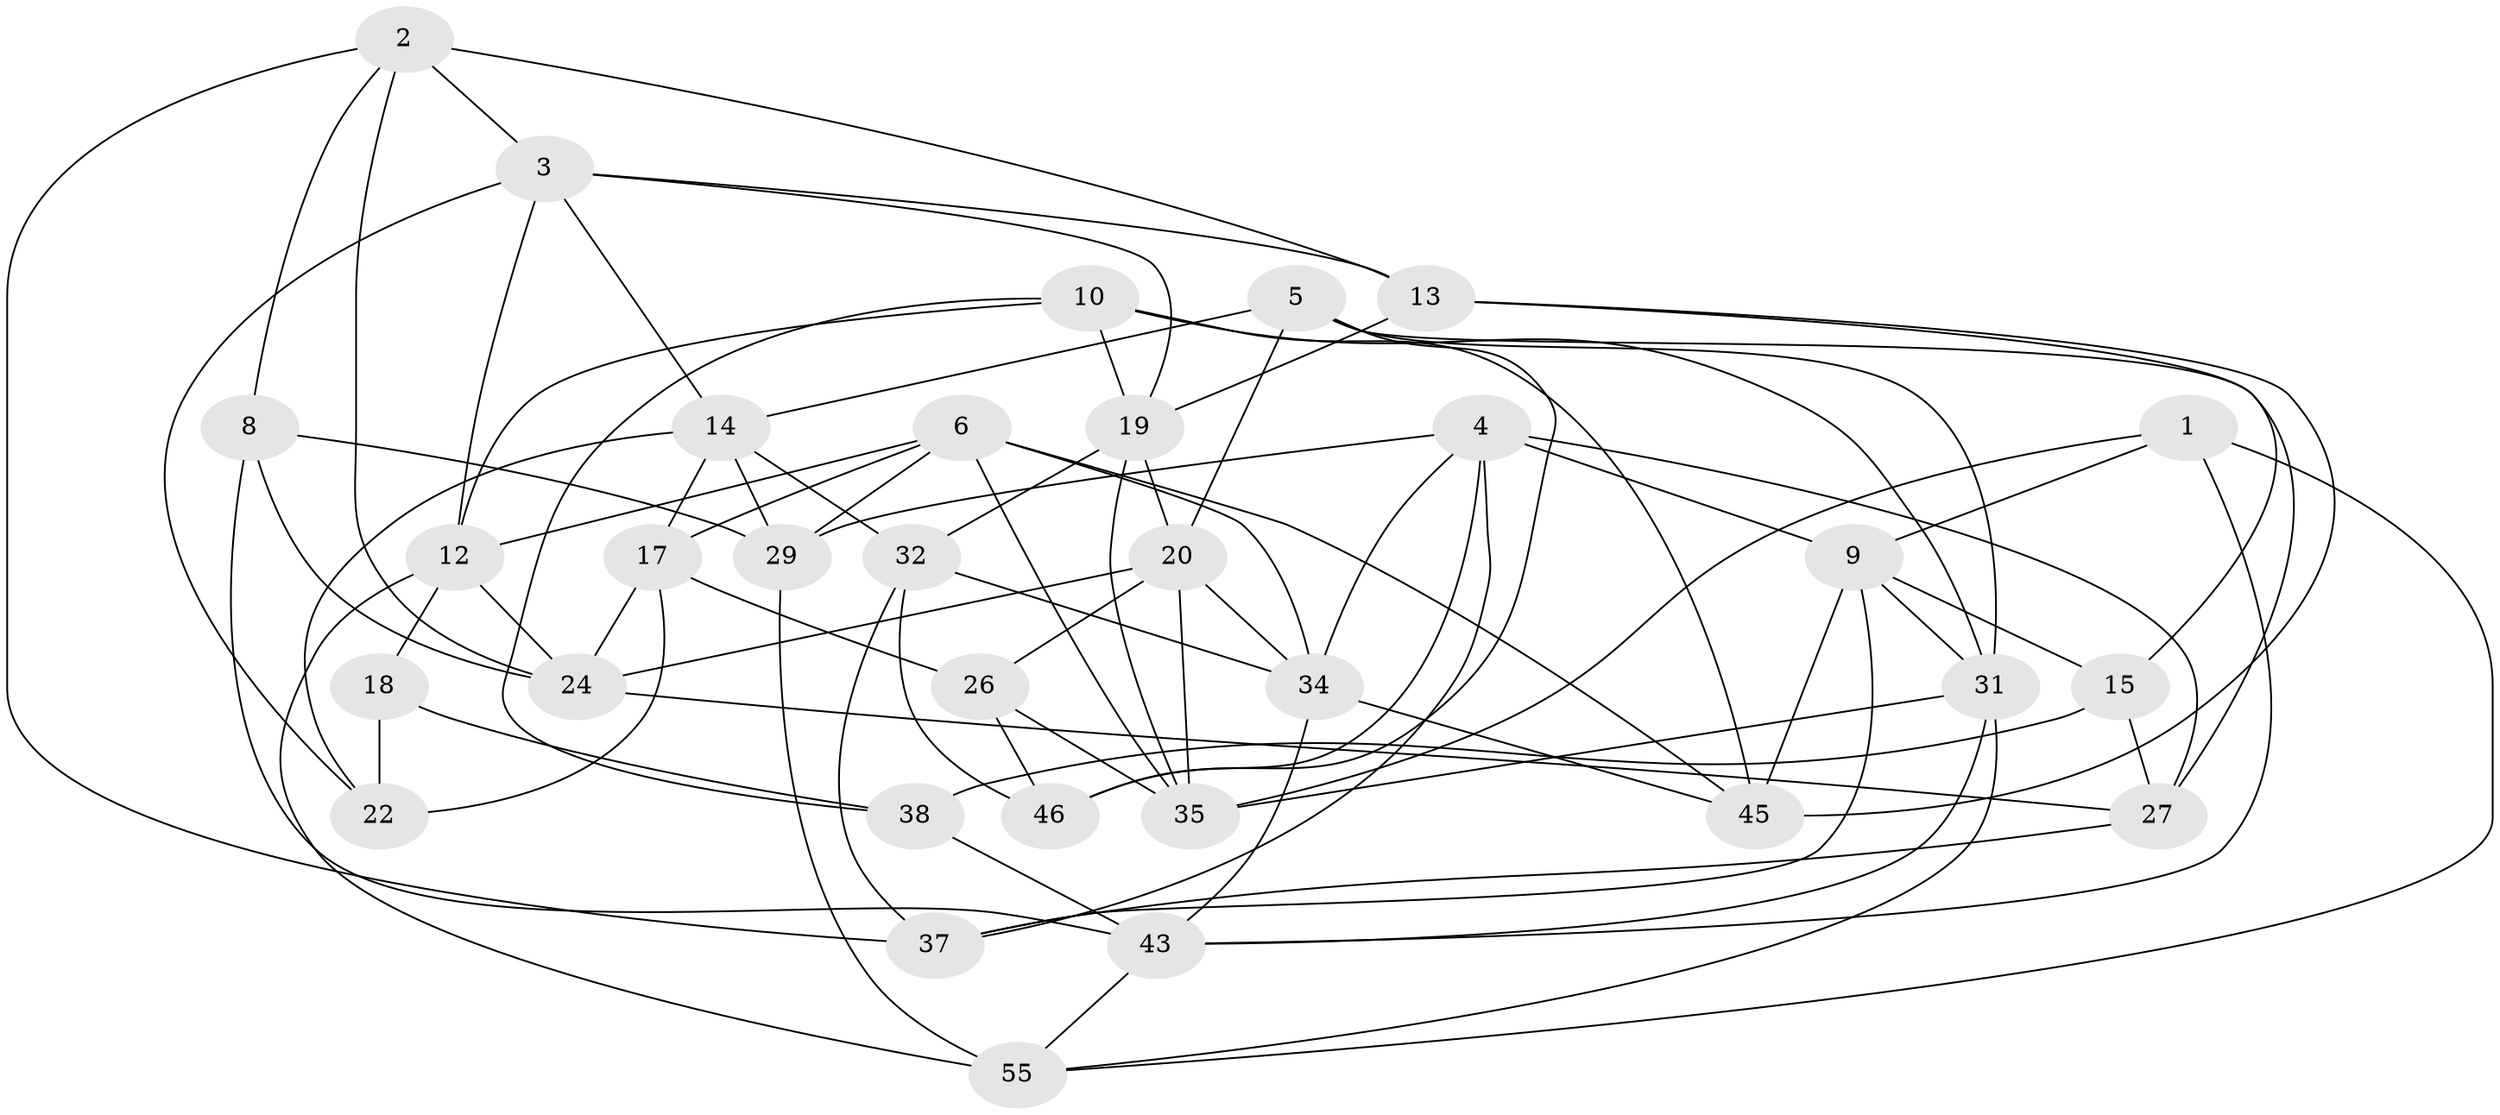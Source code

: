 // original degree distribution, {4: 1.0}
// Generated by graph-tools (version 1.1) at 2025/42/03/06/25 10:42:26]
// undirected, 32 vertices, 82 edges
graph export_dot {
graph [start="1"]
  node [color=gray90,style=filled];
  1;
  2 [super="+11"];
  3 [super="+47"];
  4 [super="+39"];
  5 [super="+40"];
  6 [super="+7"];
  8;
  9 [super="+16"];
  10 [super="+21"];
  12 [super="+49"];
  13 [super="+30"];
  14 [super="+57"];
  15;
  17 [super="+25"];
  18;
  19 [super="+52"];
  20 [super="+48"];
  22 [super="+23"];
  24 [super="+28"];
  26;
  27 [super="+33"];
  29 [super="+36"];
  31 [super="+42"];
  32 [super="+44"];
  34 [super="+53"];
  35 [super="+51"];
  37 [super="+41"];
  38;
  43 [super="+50"];
  45 [super="+54"];
  46;
  55 [super="+56"];
  1 -- 35;
  1 -- 9;
  1 -- 55;
  1 -- 43;
  2 -- 8;
  2 -- 3;
  2 -- 24;
  2 -- 13 [weight=2];
  2 -- 37;
  3 -- 19;
  3 -- 12;
  3 -- 13;
  3 -- 14;
  3 -- 22;
  4 -- 27;
  4 -- 46;
  4 -- 9;
  4 -- 37;
  4 -- 29;
  4 -- 34;
  5 -- 14;
  5 -- 46;
  5 -- 27 [weight=2];
  5 -- 31;
  5 -- 20;
  6 -- 17;
  6 -- 45;
  6 -- 35;
  6 -- 34;
  6 -- 12;
  6 -- 29;
  8 -- 24;
  8 -- 29;
  8 -- 43;
  9 -- 15;
  9 -- 45;
  9 -- 37;
  9 -- 31;
  10 -- 45 [weight=2];
  10 -- 19;
  10 -- 38;
  10 -- 31;
  10 -- 12;
  12 -- 55;
  12 -- 24;
  12 -- 18;
  13 -- 19;
  13 -- 15;
  13 -- 45;
  14 -- 22;
  14 -- 29;
  14 -- 17;
  14 -- 32;
  15 -- 38;
  15 -- 27;
  17 -- 26;
  17 -- 22 [weight=2];
  17 -- 24;
  18 -- 38;
  18 -- 22 [weight=2];
  19 -- 32;
  19 -- 35;
  19 -- 20;
  20 -- 26;
  20 -- 24;
  20 -- 35;
  20 -- 34;
  24 -- 27;
  26 -- 46;
  26 -- 35;
  27 -- 37;
  29 -- 55 [weight=2];
  31 -- 35;
  31 -- 55;
  31 -- 43;
  32 -- 46;
  32 -- 37 [weight=2];
  32 -- 34;
  34 -- 43;
  34 -- 45;
  38 -- 43;
  43 -- 55;
}
